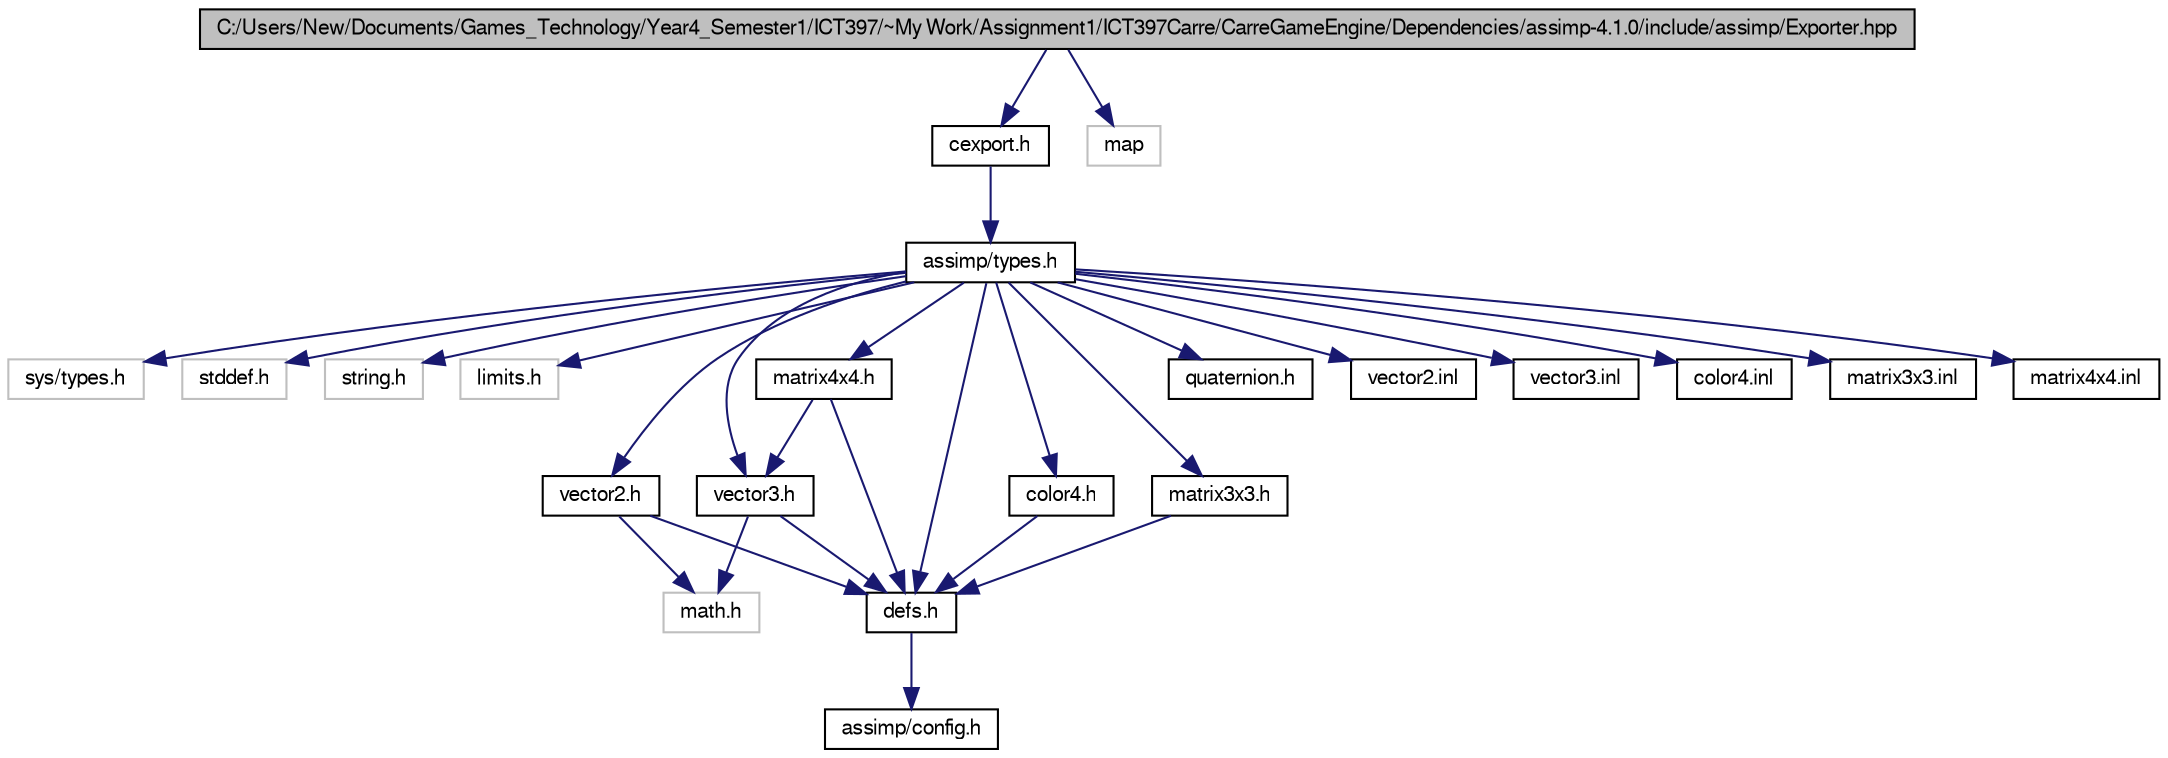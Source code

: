digraph G
{
  bgcolor="transparent";
  edge [fontname="FreeSans",fontsize=10,labelfontname="FreeSans",labelfontsize=10];
  node [fontname="FreeSans",fontsize=10,shape=record];
  Node1 [label="C:/Users/New/Documents/Games_Technology/Year4_Semester1/ICT397/~My Work/Assignment1/ICT397Carre/CarreGameEngine/Dependencies/assimp-4.1.0/include/assimp/Exporter.hpp",height=0.2,width=0.4,color="black", fillcolor="grey75", style="filled" fontcolor="black"];
  Node1 -> Node2 [color="midnightblue",fontsize=10,style="solid"];
  Node2 [label="cexport.h",height=0.2,width=0.4,color="black",URL="$cexport_8h.html",tooltip="Defines the C-API for the Assimp export interface."];
  Node2 -> Node3 [color="midnightblue",fontsize=10,style="solid"];
  Node3 [label="assimp/types.h",height=0.2,width=0.4,color="black",URL="$types_8h.html"];
  Node3 -> Node4 [color="midnightblue",fontsize=10,style="solid"];
  Node4 [label="sys/types.h",height=0.2,width=0.4,color="grey75"];
  Node3 -> Node5 [color="midnightblue",fontsize=10,style="solid"];
  Node5 [label="stddef.h",height=0.2,width=0.4,color="grey75"];
  Node3 -> Node6 [color="midnightblue",fontsize=10,style="solid"];
  Node6 [label="string.h",height=0.2,width=0.4,color="grey75"];
  Node3 -> Node7 [color="midnightblue",fontsize=10,style="solid"];
  Node7 [label="limits.h",height=0.2,width=0.4,color="grey75"];
  Node3 -> Node8 [color="midnightblue",fontsize=10,style="solid"];
  Node8 [label="defs.h",height=0.2,width=0.4,color="black",URL="$defs_8h.html",tooltip="Assimp build configuration setup. See the notes in the comment blocks to find out..."];
  Node8 -> Node9 [color="midnightblue",fontsize=10,style="solid"];
  Node9 [label="assimp/config.h",height=0.2,width=0.4,color="black",URL="$config_8h.html",tooltip="Defines constants for configurable properties for the library."];
  Node3 -> Node10 [color="midnightblue",fontsize=10,style="solid"];
  Node10 [label="vector3.h",height=0.2,width=0.4,color="black",URL="$vector3_8h.html",tooltip="3D vector structure, including operators when compiling in C++"];
  Node10 -> Node11 [color="midnightblue",fontsize=10,style="solid"];
  Node11 [label="math.h",height=0.2,width=0.4,color="grey75"];
  Node10 -> Node8 [color="midnightblue",fontsize=10,style="solid"];
  Node3 -> Node12 [color="midnightblue",fontsize=10,style="solid"];
  Node12 [label="vector2.h",height=0.2,width=0.4,color="black",URL="$vector2_8h.html",tooltip="2D vector structure, including operators when compiling in C++"];
  Node12 -> Node11 [color="midnightblue",fontsize=10,style="solid"];
  Node12 -> Node8 [color="midnightblue",fontsize=10,style="solid"];
  Node3 -> Node13 [color="midnightblue",fontsize=10,style="solid"];
  Node13 [label="color4.h",height=0.2,width=0.4,color="black",URL="$color4_8h.html",tooltip="RGBA color structure, including operators when compiling in C++."];
  Node13 -> Node8 [color="midnightblue",fontsize=10,style="solid"];
  Node3 -> Node14 [color="midnightblue",fontsize=10,style="solid"];
  Node14 [label="matrix3x3.h",height=0.2,width=0.4,color="black",URL="$matrix3x3_8h.html",tooltip="Definition of a 3x3 matrix, including operators when compiling in C++."];
  Node14 -> Node8 [color="midnightblue",fontsize=10,style="solid"];
  Node3 -> Node15 [color="midnightblue",fontsize=10,style="solid"];
  Node15 [label="matrix4x4.h",height=0.2,width=0.4,color="black",URL="$matrix4x4_8h.html",tooltip="4x4 matrix structure, including operators when compiling in C++"];
  Node15 -> Node10 [color="midnightblue",fontsize=10,style="solid"];
  Node15 -> Node8 [color="midnightblue",fontsize=10,style="solid"];
  Node3 -> Node16 [color="midnightblue",fontsize=10,style="solid"];
  Node16 [label="quaternion.h",height=0.2,width=0.4,color="black",URL="$quaternion_8h.html",tooltip="Quaternion structure, including operators when compiling in C++."];
  Node3 -> Node17 [color="midnightblue",fontsize=10,style="solid"];
  Node17 [label="vector2.inl",height=0.2,width=0.4,color="black",URL="$vector2_8inl.html",tooltip="Inline implementation of aiVector2t&lt;TReal&gt; operators."];
  Node3 -> Node18 [color="midnightblue",fontsize=10,style="solid"];
  Node18 [label="vector3.inl",height=0.2,width=0.4,color="black",URL="$vector3_8inl.html",tooltip="Inline implementation of aiVector3t&lt;TReal&gt; operators."];
  Node3 -> Node19 [color="midnightblue",fontsize=10,style="solid"];
  Node19 [label="color4.inl",height=0.2,width=0.4,color="black",URL="$color4_8inl.html",tooltip="Inline implementation of aiColor4t&lt;TReal&gt; operators."];
  Node3 -> Node20 [color="midnightblue",fontsize=10,style="solid"];
  Node20 [label="matrix3x3.inl",height=0.2,width=0.4,color="black",URL="$matrix3x3_8inl.html",tooltip="Inline implementation of the 3x3 matrix operators."];
  Node3 -> Node21 [color="midnightblue",fontsize=10,style="solid"];
  Node21 [label="matrix4x4.inl",height=0.2,width=0.4,color="black",URL="$matrix4x4_8inl.html",tooltip="Inline implementation of the 4x4 matrix operators."];
  Node1 -> Node22 [color="midnightblue",fontsize=10,style="solid"];
  Node22 [label="map",height=0.2,width=0.4,color="grey75"];
}
